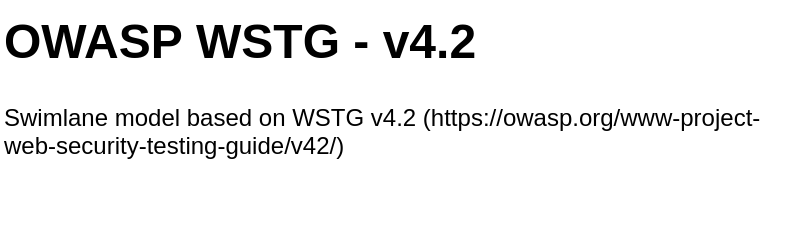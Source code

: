 <mxfile>
    <diagram id="z9d9O9BV1oLTM0DgJ9GB" name="Page-1">
        <mxGraphModel dx="1104" dy="548" grid="1" gridSize="10" guides="1" tooltips="1" connect="1" arrows="1" fold="1" page="1" pageScale="1" pageWidth="827" pageHeight="1169" math="0" shadow="0">
            <root>
                <mxCell id="0"/>
                <mxCell id="1" parent="0"/>
                <mxCell id="3" value="&lt;h1 style=&quot;margin-top: 0px;&quot;&gt;OWASP&amp;nbsp;WSTG - v4.2&lt;/h1&gt;&lt;p&gt;Swimlane model based on WSTG v4.2 (https://owasp.org/www-project-web-security-testing-guide/v42/)&lt;/p&gt;" style="text;html=1;whiteSpace=wrap;overflow=hidden;rounded=0;" vertex="1" parent="1">
                    <mxGeometry x="80" y="80" width="400" height="120" as="geometry"/>
                </mxCell>
            </root>
        </mxGraphModel>
    </diagram>
</mxfile>